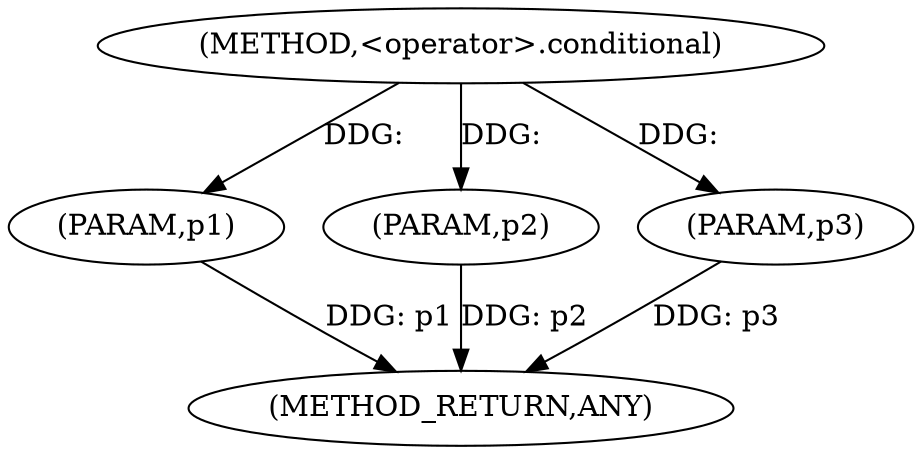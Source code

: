 
digraph "&lt;operator&gt;.conditional" {  

"2085" [label = "(METHOD,&lt;operator&gt;.conditional)" ]

"2090" [label = "(METHOD_RETURN,ANY)" ]

"2086" [label = "(PARAM,p1)" ]

"2087" [label = "(PARAM,p2)" ]

"2088" [label = "(PARAM,p3)" ]

  "2086" -> "2090"  [ label = "DDG: p1"] 

  "2087" -> "2090"  [ label = "DDG: p2"] 

  "2088" -> "2090"  [ label = "DDG: p3"] 

  "2085" -> "2086"  [ label = "DDG: "] 

  "2085" -> "2087"  [ label = "DDG: "] 

  "2085" -> "2088"  [ label = "DDG: "] 

}